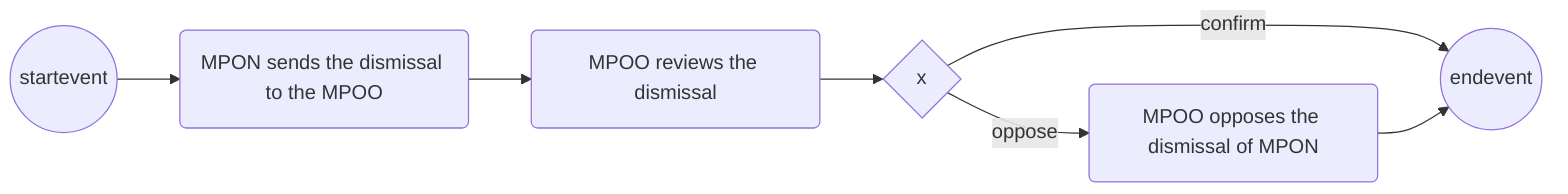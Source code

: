 graph LR
1:startevent:((startevent)) --> 2:task:(MPON sends the dismissal to the MPOO) 
2:task: --> 3:task:(MPOO reviews the dismissal)
3:task: --> 4:exclusivegateway:{x} 
4:exclusivegateway: --> |confirm|5:endevent:((endevent))
4:exclusivegateway:{x}  -->|oppose|6:task:(MPOO opposes the dismissal of MPON) --> 5:endevent:((endevent))